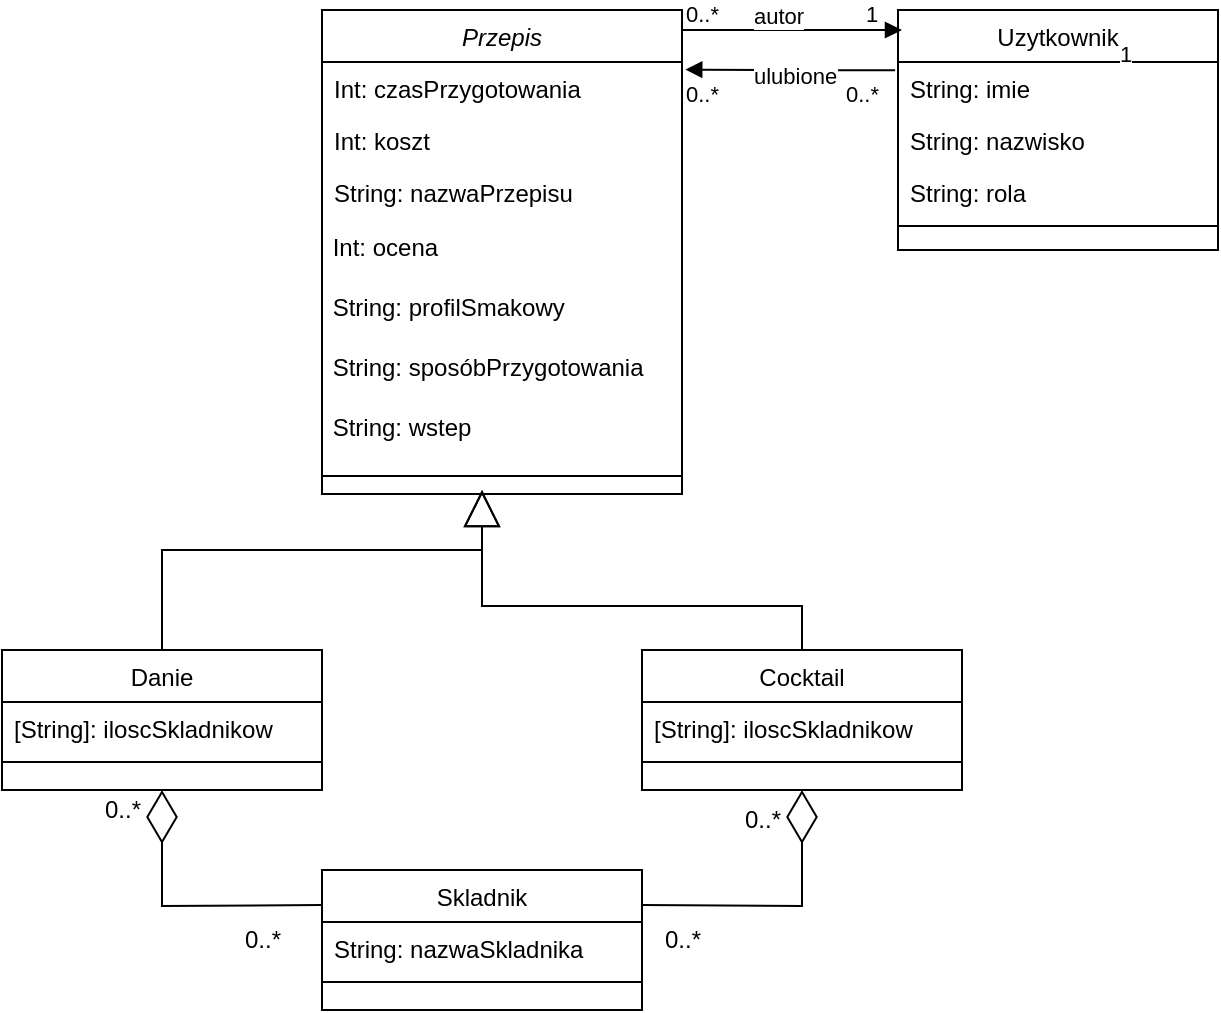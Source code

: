 <mxfile version="20.8.13" type="device"><diagram id="C5RBs43oDa-KdzZeNtuy" name="Page-1"><mxGraphModel dx="615" dy="345" grid="1" gridSize="10" guides="1" tooltips="1" connect="1" arrows="1" fold="1" page="1" pageScale="1" pageWidth="827" pageHeight="1169" math="0" shadow="0"><root><mxCell id="WIyWlLk6GJQsqaUBKTNV-0"/><mxCell id="WIyWlLk6GJQsqaUBKTNV-1" parent="WIyWlLk6GJQsqaUBKTNV-0"/><mxCell id="zkfFHV4jXpPFQw0GAbJ--0" value="Przepis" style="swimlane;fontStyle=2;align=center;verticalAlign=top;childLayout=stackLayout;horizontal=1;startSize=26;horizontalStack=0;resizeParent=1;resizeLast=0;collapsible=1;marginBottom=0;rounded=0;shadow=0;strokeWidth=1;" parent="WIyWlLk6GJQsqaUBKTNV-1" vertex="1"><mxGeometry x="220" y="120" width="180" height="242" as="geometry"><mxRectangle x="230" y="140" width="160" height="26" as="alternateBounds"/></mxGeometry></mxCell><mxCell id="zkfFHV4jXpPFQw0GAbJ--1" value="Int: czasPrzygotowania" style="text;align=left;verticalAlign=top;spacingLeft=4;spacingRight=4;overflow=hidden;rotatable=0;points=[[0,0.5],[1,0.5]];portConstraint=eastwest;" parent="zkfFHV4jXpPFQw0GAbJ--0" vertex="1"><mxGeometry y="26" width="180" height="26" as="geometry"/></mxCell><mxCell id="zkfFHV4jXpPFQw0GAbJ--2" value="Int: koszt" style="text;align=left;verticalAlign=top;spacingLeft=4;spacingRight=4;overflow=hidden;rotatable=0;points=[[0,0.5],[1,0.5]];portConstraint=eastwest;rounded=0;shadow=0;html=0;" parent="zkfFHV4jXpPFQw0GAbJ--0" vertex="1"><mxGeometry y="52" width="180" height="26" as="geometry"/></mxCell><mxCell id="zkfFHV4jXpPFQw0GAbJ--3" value="String: nazwaPrzepisu" style="text;align=left;verticalAlign=top;spacingLeft=4;spacingRight=4;overflow=hidden;rotatable=0;points=[[0,0.5],[1,0.5]];portConstraint=eastwest;rounded=0;shadow=0;html=0;" parent="zkfFHV4jXpPFQw0GAbJ--0" vertex="1"><mxGeometry y="78" width="180" height="26" as="geometry"/></mxCell><mxCell id="1m01Rlylbxvid0TZGAW7-7" value="&amp;nbsp;Int: ocena" style="text;html=1;align=left;verticalAlign=middle;resizable=0;points=[];autosize=1;strokeColor=none;fillColor=none;" parent="zkfFHV4jXpPFQw0GAbJ--0" vertex="1"><mxGeometry y="104" width="180" height="30" as="geometry"/></mxCell><mxCell id="1m01Rlylbxvid0TZGAW7-8" value="&amp;nbsp;String: profilSmakowy" style="text;html=1;align=left;verticalAlign=middle;resizable=0;points=[];autosize=1;strokeColor=none;fillColor=none;" parent="zkfFHV4jXpPFQw0GAbJ--0" vertex="1"><mxGeometry y="134" width="180" height="30" as="geometry"/></mxCell><mxCell id="1m01Rlylbxvid0TZGAW7-9" value="&amp;nbsp;String: sposóbPrzygotowania" style="text;html=1;align=left;verticalAlign=middle;resizable=0;points=[];autosize=1;strokeColor=none;fillColor=none;" parent="zkfFHV4jXpPFQw0GAbJ--0" vertex="1"><mxGeometry y="164" width="180" height="30" as="geometry"/></mxCell><mxCell id="1m01Rlylbxvid0TZGAW7-10" value="&amp;nbsp;String: wstep" style="text;html=1;align=left;verticalAlign=middle;resizable=0;points=[];autosize=1;strokeColor=none;fillColor=none;fontStyle=0" parent="zkfFHV4jXpPFQw0GAbJ--0" vertex="1"><mxGeometry y="194" width="180" height="30" as="geometry"/></mxCell><mxCell id="zkfFHV4jXpPFQw0GAbJ--4" value="" style="line;html=1;strokeWidth=1;align=left;verticalAlign=middle;spacingTop=-1;spacingLeft=3;spacingRight=3;rotatable=0;labelPosition=right;points=[];portConstraint=eastwest;" parent="zkfFHV4jXpPFQw0GAbJ--0" vertex="1"><mxGeometry y="224" width="180" height="18" as="geometry"/></mxCell><mxCell id="zkfFHV4jXpPFQw0GAbJ--17" value="Uzytkownik" style="swimlane;fontStyle=0;align=center;verticalAlign=top;childLayout=stackLayout;horizontal=1;startSize=26;horizontalStack=0;resizeParent=1;resizeLast=0;collapsible=1;marginBottom=0;rounded=0;shadow=0;strokeWidth=1;" parent="WIyWlLk6GJQsqaUBKTNV-1" vertex="1"><mxGeometry x="508" y="120" width="160" height="120" as="geometry"><mxRectangle x="550" y="140" width="160" height="26" as="alternateBounds"/></mxGeometry></mxCell><mxCell id="zkfFHV4jXpPFQw0GAbJ--18" value="String: imie" style="text;align=left;verticalAlign=top;spacingLeft=4;spacingRight=4;overflow=hidden;rotatable=0;points=[[0,0.5],[1,0.5]];portConstraint=eastwest;" parent="zkfFHV4jXpPFQw0GAbJ--17" vertex="1"><mxGeometry y="26" width="160" height="26" as="geometry"/></mxCell><mxCell id="zkfFHV4jXpPFQw0GAbJ--19" value="String: nazwisko" style="text;align=left;verticalAlign=top;spacingLeft=4;spacingRight=4;overflow=hidden;rotatable=0;points=[[0,0.5],[1,0.5]];portConstraint=eastwest;rounded=0;shadow=0;html=0;" parent="zkfFHV4jXpPFQw0GAbJ--17" vertex="1"><mxGeometry y="52" width="160" height="26" as="geometry"/></mxCell><mxCell id="zkfFHV4jXpPFQw0GAbJ--20" value="String: rola" style="text;align=left;verticalAlign=top;spacingLeft=4;spacingRight=4;overflow=hidden;rotatable=0;points=[[0,0.5],[1,0.5]];portConstraint=eastwest;rounded=0;shadow=0;html=0;" parent="zkfFHV4jXpPFQw0GAbJ--17" vertex="1"><mxGeometry y="78" width="160" height="26" as="geometry"/></mxCell><mxCell id="zkfFHV4jXpPFQw0GAbJ--23" value="" style="line;html=1;strokeWidth=1;align=left;verticalAlign=middle;spacingTop=-1;spacingLeft=3;spacingRight=3;rotatable=0;labelPosition=right;points=[];portConstraint=eastwest;" parent="zkfFHV4jXpPFQw0GAbJ--17" vertex="1"><mxGeometry y="104" width="160" height="8" as="geometry"/></mxCell><mxCell id="1m01Rlylbxvid0TZGAW7-11" value="Skladnik" style="swimlane;fontStyle=0;align=center;verticalAlign=top;childLayout=stackLayout;horizontal=1;startSize=26;horizontalStack=0;resizeParent=1;resizeLast=0;collapsible=1;marginBottom=0;rounded=0;shadow=0;strokeWidth=1;" parent="WIyWlLk6GJQsqaUBKTNV-1" vertex="1"><mxGeometry x="220" y="550" width="160" height="70" as="geometry"><mxRectangle x="550" y="140" width="160" height="26" as="alternateBounds"/></mxGeometry></mxCell><mxCell id="1m01Rlylbxvid0TZGAW7-12" value="String: nazwaSkladnika" style="text;align=left;verticalAlign=top;spacingLeft=4;spacingRight=4;overflow=hidden;rotatable=0;points=[[0,0.5],[1,0.5]];portConstraint=eastwest;" parent="1m01Rlylbxvid0TZGAW7-11" vertex="1"><mxGeometry y="26" width="160" height="26" as="geometry"/></mxCell><mxCell id="1m01Rlylbxvid0TZGAW7-15" value="" style="line;html=1;strokeWidth=1;align=left;verticalAlign=middle;spacingTop=-1;spacingLeft=3;spacingRight=3;rotatable=0;labelPosition=right;points=[];portConstraint=eastwest;" parent="1m01Rlylbxvid0TZGAW7-11" vertex="1"><mxGeometry y="52" width="160" height="8" as="geometry"/></mxCell><mxCell id="1m01Rlylbxvid0TZGAW7-16" value="Danie" style="swimlane;fontStyle=0;align=center;verticalAlign=top;childLayout=stackLayout;horizontal=1;startSize=26;horizontalStack=0;resizeParent=1;resizeLast=0;collapsible=1;marginBottom=0;rounded=0;shadow=0;strokeWidth=1;" parent="WIyWlLk6GJQsqaUBKTNV-1" vertex="1"><mxGeometry x="60" y="440" width="160" height="70" as="geometry"><mxRectangle x="550" y="140" width="160" height="26" as="alternateBounds"/></mxGeometry></mxCell><mxCell id="1m01Rlylbxvid0TZGAW7-17" value="[String]: iloscSkladnikow" style="text;align=left;verticalAlign=top;spacingLeft=4;spacingRight=4;overflow=hidden;rotatable=0;points=[[0,0.5],[1,0.5]];portConstraint=eastwest;" parent="1m01Rlylbxvid0TZGAW7-16" vertex="1"><mxGeometry y="26" width="160" height="26" as="geometry"/></mxCell><mxCell id="1m01Rlylbxvid0TZGAW7-18" value="" style="line;html=1;strokeWidth=1;align=left;verticalAlign=middle;spacingTop=-1;spacingLeft=3;spacingRight=3;rotatable=0;labelPosition=right;points=[];portConstraint=eastwest;" parent="1m01Rlylbxvid0TZGAW7-16" vertex="1"><mxGeometry y="52" width="160" height="8" as="geometry"/></mxCell><mxCell id="1m01Rlylbxvid0TZGAW7-19" value="Cocktail" style="swimlane;fontStyle=0;align=center;verticalAlign=top;childLayout=stackLayout;horizontal=1;startSize=26;horizontalStack=0;resizeParent=1;resizeLast=0;collapsible=1;marginBottom=0;rounded=0;shadow=0;strokeWidth=1;" parent="WIyWlLk6GJQsqaUBKTNV-1" vertex="1"><mxGeometry x="380" y="440" width="160" height="70" as="geometry"><mxRectangle x="550" y="140" width="160" height="26" as="alternateBounds"/></mxGeometry></mxCell><mxCell id="1m01Rlylbxvid0TZGAW7-20" value="[String]: iloscSkladnikow" style="text;align=left;verticalAlign=top;spacingLeft=4;spacingRight=4;overflow=hidden;rotatable=0;points=[[0,0.5],[1,0.5]];portConstraint=eastwest;" parent="1m01Rlylbxvid0TZGAW7-19" vertex="1"><mxGeometry y="26" width="160" height="26" as="geometry"/></mxCell><mxCell id="1m01Rlylbxvid0TZGAW7-21" value="" style="line;html=1;strokeWidth=1;align=left;verticalAlign=middle;spacingTop=-1;spacingLeft=3;spacingRight=3;rotatable=0;labelPosition=right;points=[];portConstraint=eastwest;" parent="1m01Rlylbxvid0TZGAW7-19" vertex="1"><mxGeometry y="52" width="160" height="8" as="geometry"/></mxCell><mxCell id="1m01Rlylbxvid0TZGAW7-22" value="" style="endArrow=block;endSize=16;endFill=0;html=1;rounded=0;exitX=0.5;exitY=0;exitDx=0;exitDy=0;" parent="WIyWlLk6GJQsqaUBKTNV-1" source="1m01Rlylbxvid0TZGAW7-16" edge="1"><mxGeometry width="160" relative="1" as="geometry"><mxPoint x="330" y="340" as="sourcePoint"/><mxPoint x="300" y="360" as="targetPoint"/><Array as="points"><mxPoint x="140" y="390"/><mxPoint x="300" y="390"/></Array></mxGeometry></mxCell><mxCell id="1m01Rlylbxvid0TZGAW7-23" value="" style="endArrow=block;endSize=16;endFill=0;html=1;rounded=0;exitX=0.5;exitY=0;exitDx=0;exitDy=0;" parent="WIyWlLk6GJQsqaUBKTNV-1" source="1m01Rlylbxvid0TZGAW7-19" edge="1"><mxGeometry x="-0.15" y="2" width="160" relative="1" as="geometry"><mxPoint x="140" y="468" as="sourcePoint"/><mxPoint x="300" y="360" as="targetPoint"/><Array as="points"><mxPoint x="460" y="418"/><mxPoint x="300" y="418"/></Array><mxPoint as="offset"/></mxGeometry></mxCell><mxCell id="1m01Rlylbxvid0TZGAW7-29" value="" style="endArrow=diamondThin;endFill=0;endSize=24;html=1;rounded=0;entryX=0.5;entryY=1;entryDx=0;entryDy=0;exitX=0;exitY=0.25;exitDx=0;exitDy=0;" parent="WIyWlLk6GJQsqaUBKTNV-1" source="1m01Rlylbxvid0TZGAW7-11" target="1m01Rlylbxvid0TZGAW7-16" edge="1"><mxGeometry width="160" relative="1" as="geometry"><mxPoint x="-30" y="570" as="sourcePoint"/><mxPoint x="130" y="570" as="targetPoint"/><Array as="points"><mxPoint x="140" y="568"/></Array></mxGeometry></mxCell><mxCell id="1m01Rlylbxvid0TZGAW7-30" value="" style="endArrow=diamondThin;endFill=0;endSize=24;html=1;rounded=0;entryX=0.5;entryY=1;entryDx=0;entryDy=0;exitX=1;exitY=0.25;exitDx=0;exitDy=0;" parent="WIyWlLk6GJQsqaUBKTNV-1" source="1m01Rlylbxvid0TZGAW7-11" edge="1"><mxGeometry width="160" relative="1" as="geometry"><mxPoint x="540" y="567.5" as="sourcePoint"/><mxPoint x="460" y="510" as="targetPoint"/><Array as="points"><mxPoint x="460" y="568"/></Array></mxGeometry></mxCell><mxCell id="1m01Rlylbxvid0TZGAW7-37" value="autor" style="endArrow=block;endFill=1;html=1;edgeStyle=orthogonalEdgeStyle;align=left;verticalAlign=top;rounded=0;" parent="WIyWlLk6GJQsqaUBKTNV-1" edge="1"><mxGeometry x="-0.385" y="20" relative="1" as="geometry"><mxPoint x="400" y="130" as="sourcePoint"/><mxPoint x="510" y="130" as="targetPoint"/><mxPoint as="offset"/></mxGeometry></mxCell><mxCell id="1m01Rlylbxvid0TZGAW7-38" value="1" style="edgeLabel;resizable=0;html=1;align=left;verticalAlign=bottom;" parent="1m01Rlylbxvid0TZGAW7-37" connectable="0" vertex="1"><mxGeometry x="-1" relative="1" as="geometry"><mxPoint x="90" as="offset"/></mxGeometry></mxCell><mxCell id="1m01Rlylbxvid0TZGAW7-39" value="0..*" style="edgeLabel;resizable=0;html=1;align=left;verticalAlign=bottom;rotation=0;" parent="WIyWlLk6GJQsqaUBKTNV-1" connectable="0" vertex="1"><mxGeometry x="400" y="130" as="geometry"/></mxCell><mxCell id="1m01Rlylbxvid0TZGAW7-40" value="ulubione" style="endArrow=block;endFill=1;html=1;edgeStyle=orthogonalEdgeStyle;align=left;verticalAlign=top;rounded=0;entryX=1.009;entryY=0.146;entryDx=0;entryDy=0;entryPerimeter=0;exitX=-0.009;exitY=0.159;exitDx=0;exitDy=0;exitPerimeter=0;" parent="WIyWlLk6GJQsqaUBKTNV-1" source="zkfFHV4jXpPFQw0GAbJ--18" target="zkfFHV4jXpPFQw0GAbJ--1" edge="1"><mxGeometry x="0.385" y="-10" relative="1" as="geometry"><mxPoint x="450" y="150" as="sourcePoint"/><mxPoint x="508" y="150" as="targetPoint"/><mxPoint as="offset"/></mxGeometry></mxCell><mxCell id="1m01Rlylbxvid0TZGAW7-41" value="1" style="edgeLabel;resizable=0;html=1;align=left;verticalAlign=bottom;" parent="1m01Rlylbxvid0TZGAW7-40" connectable="0" vertex="1"><mxGeometry x="-1" relative="1" as="geometry"><mxPoint x="110" as="offset"/></mxGeometry></mxCell><mxCell id="1m01Rlylbxvid0TZGAW7-42" value="0..*" style="edgeLabel;resizable=0;html=1;align=left;verticalAlign=bottom;" parent="WIyWlLk6GJQsqaUBKTNV-1" connectable="0" vertex="1"><mxGeometry x="480.0" y="170" as="geometry"/></mxCell><mxCell id="1m01Rlylbxvid0TZGAW7-43" value="0..*" style="edgeLabel;resizable=0;html=1;align=left;verticalAlign=bottom;" parent="WIyWlLk6GJQsqaUBKTNV-1" connectable="0" vertex="1"><mxGeometry x="400.0" y="170" as="geometry"/></mxCell><mxCell id="1m01Rlylbxvid0TZGAW7-44" value="0..*" style="text;html=1;align=center;verticalAlign=middle;resizable=0;points=[];autosize=1;strokeColor=none;fillColor=none;" parent="WIyWlLk6GJQsqaUBKTNV-1" vertex="1"><mxGeometry x="100" y="505" width="40" height="30" as="geometry"/></mxCell><mxCell id="kdjJNQ2FH5mX7ZafAjPn-0" value="0..*" style="text;html=1;align=center;verticalAlign=middle;resizable=0;points=[];autosize=1;strokeColor=none;fillColor=none;" vertex="1" parent="WIyWlLk6GJQsqaUBKTNV-1"><mxGeometry x="170" y="570" width="40" height="30" as="geometry"/></mxCell><mxCell id="kdjJNQ2FH5mX7ZafAjPn-1" value="0..*" style="text;html=1;align=center;verticalAlign=middle;resizable=0;points=[];autosize=1;strokeColor=none;fillColor=none;" vertex="1" parent="WIyWlLk6GJQsqaUBKTNV-1"><mxGeometry x="380" y="570" width="40" height="30" as="geometry"/></mxCell><mxCell id="kdjJNQ2FH5mX7ZafAjPn-2" value="0..*" style="text;html=1;align=center;verticalAlign=middle;resizable=0;points=[];autosize=1;strokeColor=none;fillColor=none;" vertex="1" parent="WIyWlLk6GJQsqaUBKTNV-1"><mxGeometry x="420" y="510" width="40" height="30" as="geometry"/></mxCell></root></mxGraphModel></diagram></mxfile>